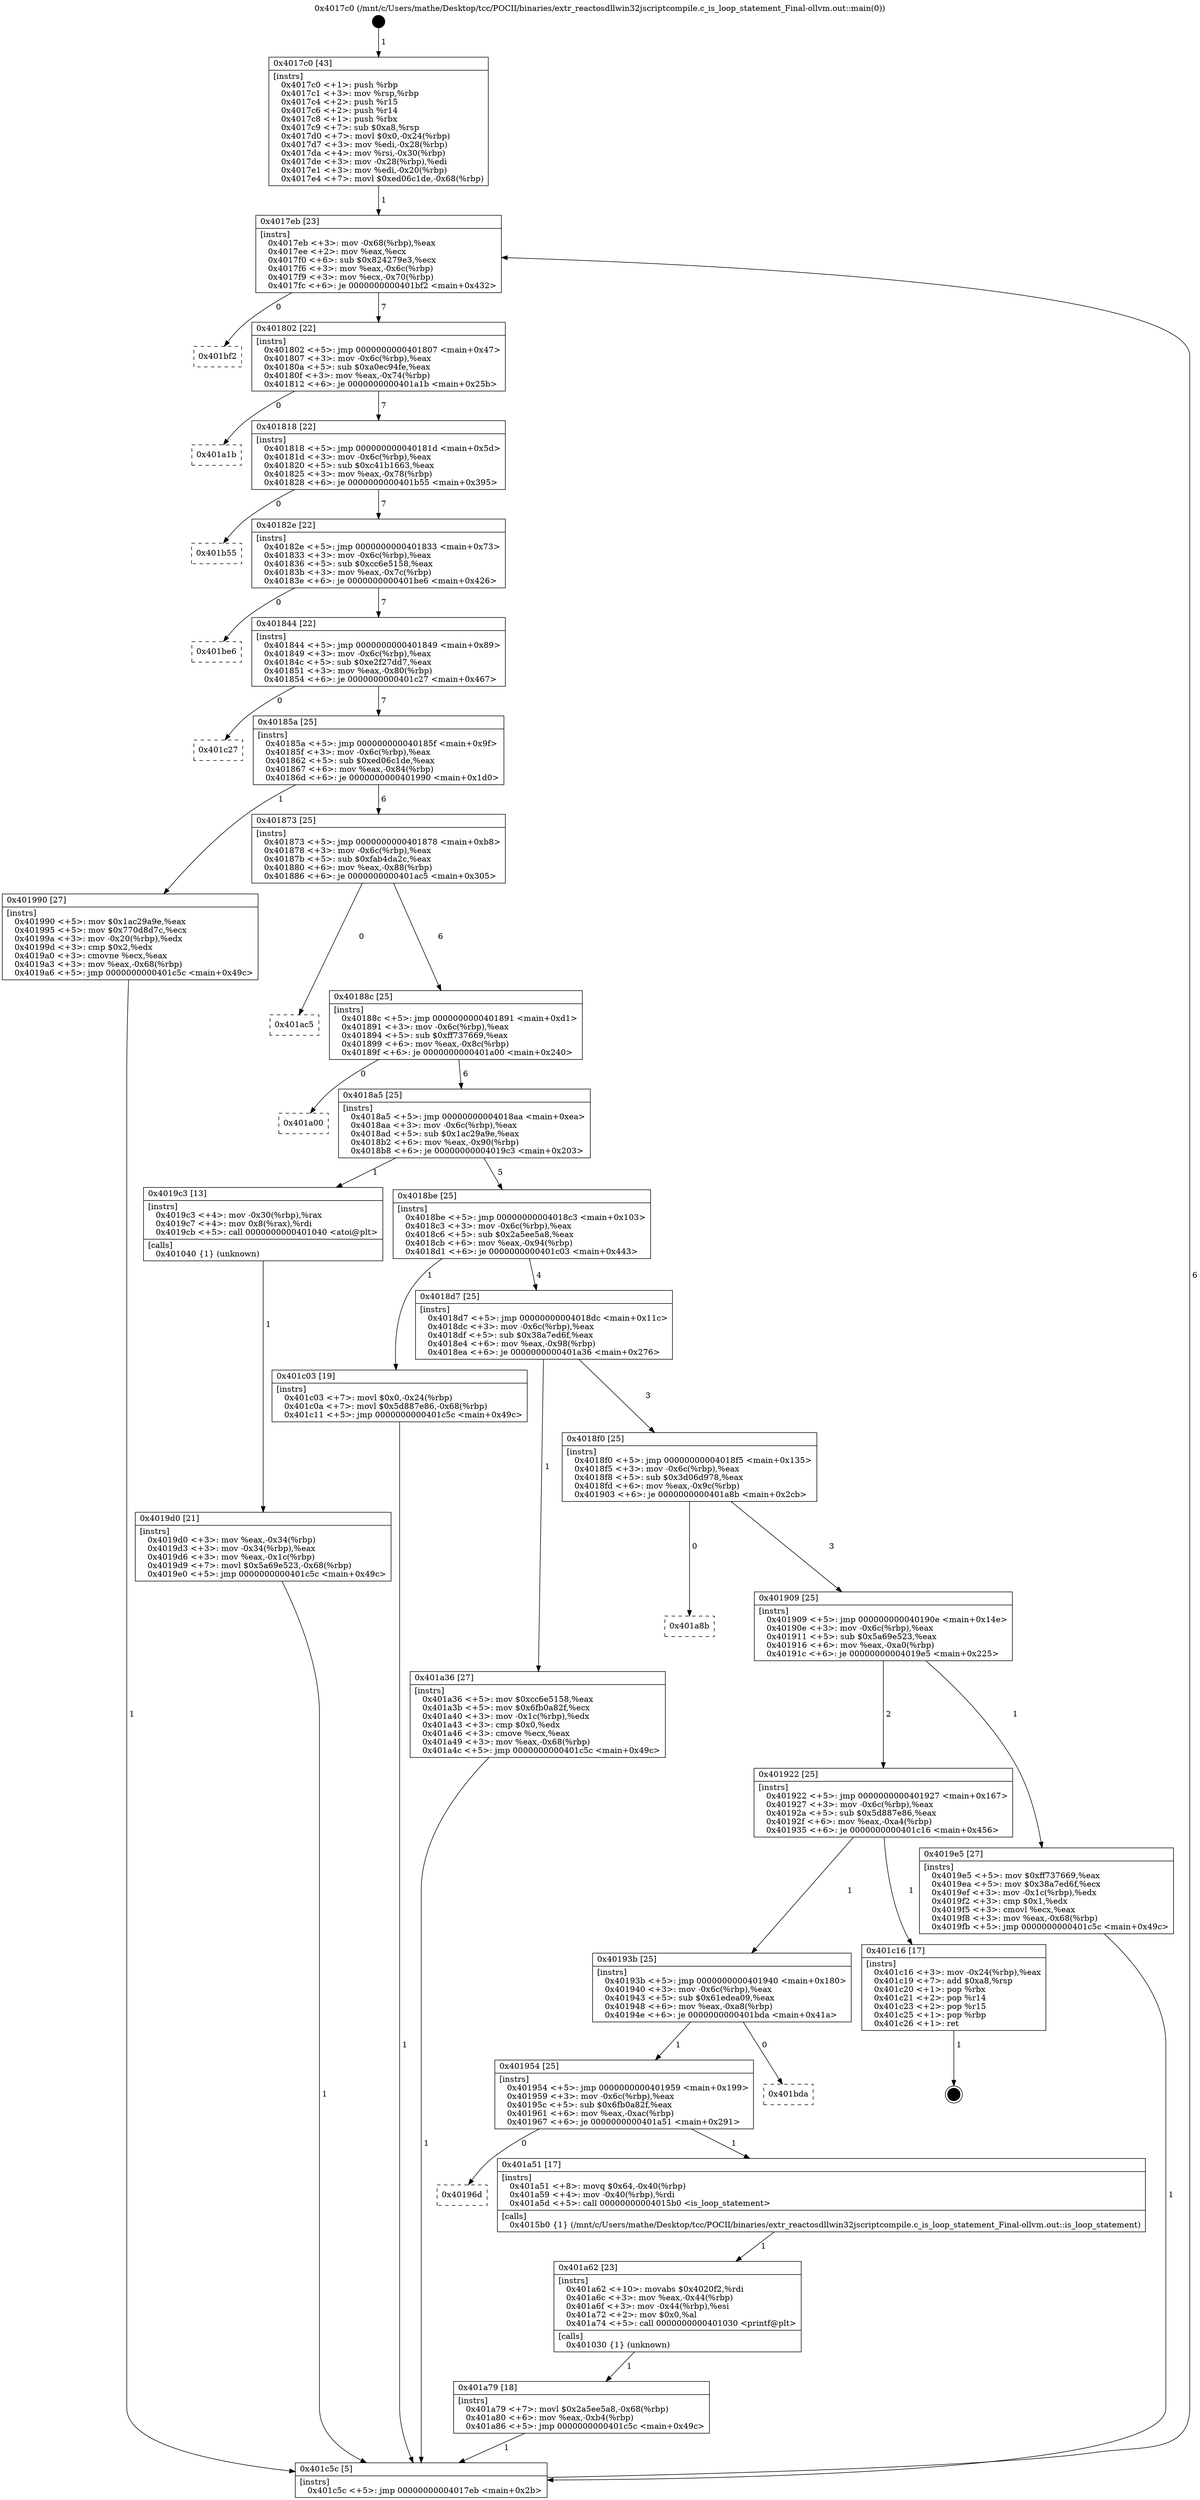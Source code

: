 digraph "0x4017c0" {
  label = "0x4017c0 (/mnt/c/Users/mathe/Desktop/tcc/POCII/binaries/extr_reactosdllwin32jscriptcompile.c_is_loop_statement_Final-ollvm.out::main(0))"
  labelloc = "t"
  node[shape=record]

  Entry [label="",width=0.3,height=0.3,shape=circle,fillcolor=black,style=filled]
  "0x4017eb" [label="{
     0x4017eb [23]\l
     | [instrs]\l
     &nbsp;&nbsp;0x4017eb \<+3\>: mov -0x68(%rbp),%eax\l
     &nbsp;&nbsp;0x4017ee \<+2\>: mov %eax,%ecx\l
     &nbsp;&nbsp;0x4017f0 \<+6\>: sub $0x824279e3,%ecx\l
     &nbsp;&nbsp;0x4017f6 \<+3\>: mov %eax,-0x6c(%rbp)\l
     &nbsp;&nbsp;0x4017f9 \<+3\>: mov %ecx,-0x70(%rbp)\l
     &nbsp;&nbsp;0x4017fc \<+6\>: je 0000000000401bf2 \<main+0x432\>\l
  }"]
  "0x401bf2" [label="{
     0x401bf2\l
  }", style=dashed]
  "0x401802" [label="{
     0x401802 [22]\l
     | [instrs]\l
     &nbsp;&nbsp;0x401802 \<+5\>: jmp 0000000000401807 \<main+0x47\>\l
     &nbsp;&nbsp;0x401807 \<+3\>: mov -0x6c(%rbp),%eax\l
     &nbsp;&nbsp;0x40180a \<+5\>: sub $0xa0ec94fe,%eax\l
     &nbsp;&nbsp;0x40180f \<+3\>: mov %eax,-0x74(%rbp)\l
     &nbsp;&nbsp;0x401812 \<+6\>: je 0000000000401a1b \<main+0x25b\>\l
  }"]
  Exit [label="",width=0.3,height=0.3,shape=circle,fillcolor=black,style=filled,peripheries=2]
  "0x401a1b" [label="{
     0x401a1b\l
  }", style=dashed]
  "0x401818" [label="{
     0x401818 [22]\l
     | [instrs]\l
     &nbsp;&nbsp;0x401818 \<+5\>: jmp 000000000040181d \<main+0x5d\>\l
     &nbsp;&nbsp;0x40181d \<+3\>: mov -0x6c(%rbp),%eax\l
     &nbsp;&nbsp;0x401820 \<+5\>: sub $0xc41b1663,%eax\l
     &nbsp;&nbsp;0x401825 \<+3\>: mov %eax,-0x78(%rbp)\l
     &nbsp;&nbsp;0x401828 \<+6\>: je 0000000000401b55 \<main+0x395\>\l
  }"]
  "0x401a79" [label="{
     0x401a79 [18]\l
     | [instrs]\l
     &nbsp;&nbsp;0x401a79 \<+7\>: movl $0x2a5ee5a8,-0x68(%rbp)\l
     &nbsp;&nbsp;0x401a80 \<+6\>: mov %eax,-0xb4(%rbp)\l
     &nbsp;&nbsp;0x401a86 \<+5\>: jmp 0000000000401c5c \<main+0x49c\>\l
  }"]
  "0x401b55" [label="{
     0x401b55\l
  }", style=dashed]
  "0x40182e" [label="{
     0x40182e [22]\l
     | [instrs]\l
     &nbsp;&nbsp;0x40182e \<+5\>: jmp 0000000000401833 \<main+0x73\>\l
     &nbsp;&nbsp;0x401833 \<+3\>: mov -0x6c(%rbp),%eax\l
     &nbsp;&nbsp;0x401836 \<+5\>: sub $0xcc6e5158,%eax\l
     &nbsp;&nbsp;0x40183b \<+3\>: mov %eax,-0x7c(%rbp)\l
     &nbsp;&nbsp;0x40183e \<+6\>: je 0000000000401be6 \<main+0x426\>\l
  }"]
  "0x401a62" [label="{
     0x401a62 [23]\l
     | [instrs]\l
     &nbsp;&nbsp;0x401a62 \<+10\>: movabs $0x4020f2,%rdi\l
     &nbsp;&nbsp;0x401a6c \<+3\>: mov %eax,-0x44(%rbp)\l
     &nbsp;&nbsp;0x401a6f \<+3\>: mov -0x44(%rbp),%esi\l
     &nbsp;&nbsp;0x401a72 \<+2\>: mov $0x0,%al\l
     &nbsp;&nbsp;0x401a74 \<+5\>: call 0000000000401030 \<printf@plt\>\l
     | [calls]\l
     &nbsp;&nbsp;0x401030 \{1\} (unknown)\l
  }"]
  "0x401be6" [label="{
     0x401be6\l
  }", style=dashed]
  "0x401844" [label="{
     0x401844 [22]\l
     | [instrs]\l
     &nbsp;&nbsp;0x401844 \<+5\>: jmp 0000000000401849 \<main+0x89\>\l
     &nbsp;&nbsp;0x401849 \<+3\>: mov -0x6c(%rbp),%eax\l
     &nbsp;&nbsp;0x40184c \<+5\>: sub $0xe2f27dd7,%eax\l
     &nbsp;&nbsp;0x401851 \<+3\>: mov %eax,-0x80(%rbp)\l
     &nbsp;&nbsp;0x401854 \<+6\>: je 0000000000401c27 \<main+0x467\>\l
  }"]
  "0x40196d" [label="{
     0x40196d\l
  }", style=dashed]
  "0x401c27" [label="{
     0x401c27\l
  }", style=dashed]
  "0x40185a" [label="{
     0x40185a [25]\l
     | [instrs]\l
     &nbsp;&nbsp;0x40185a \<+5\>: jmp 000000000040185f \<main+0x9f\>\l
     &nbsp;&nbsp;0x40185f \<+3\>: mov -0x6c(%rbp),%eax\l
     &nbsp;&nbsp;0x401862 \<+5\>: sub $0xed06c1de,%eax\l
     &nbsp;&nbsp;0x401867 \<+6\>: mov %eax,-0x84(%rbp)\l
     &nbsp;&nbsp;0x40186d \<+6\>: je 0000000000401990 \<main+0x1d0\>\l
  }"]
  "0x401a51" [label="{
     0x401a51 [17]\l
     | [instrs]\l
     &nbsp;&nbsp;0x401a51 \<+8\>: movq $0x64,-0x40(%rbp)\l
     &nbsp;&nbsp;0x401a59 \<+4\>: mov -0x40(%rbp),%rdi\l
     &nbsp;&nbsp;0x401a5d \<+5\>: call 00000000004015b0 \<is_loop_statement\>\l
     | [calls]\l
     &nbsp;&nbsp;0x4015b0 \{1\} (/mnt/c/Users/mathe/Desktop/tcc/POCII/binaries/extr_reactosdllwin32jscriptcompile.c_is_loop_statement_Final-ollvm.out::is_loop_statement)\l
  }"]
  "0x401990" [label="{
     0x401990 [27]\l
     | [instrs]\l
     &nbsp;&nbsp;0x401990 \<+5\>: mov $0x1ac29a9e,%eax\l
     &nbsp;&nbsp;0x401995 \<+5\>: mov $0x770d8d7c,%ecx\l
     &nbsp;&nbsp;0x40199a \<+3\>: mov -0x20(%rbp),%edx\l
     &nbsp;&nbsp;0x40199d \<+3\>: cmp $0x2,%edx\l
     &nbsp;&nbsp;0x4019a0 \<+3\>: cmovne %ecx,%eax\l
     &nbsp;&nbsp;0x4019a3 \<+3\>: mov %eax,-0x68(%rbp)\l
     &nbsp;&nbsp;0x4019a6 \<+5\>: jmp 0000000000401c5c \<main+0x49c\>\l
  }"]
  "0x401873" [label="{
     0x401873 [25]\l
     | [instrs]\l
     &nbsp;&nbsp;0x401873 \<+5\>: jmp 0000000000401878 \<main+0xb8\>\l
     &nbsp;&nbsp;0x401878 \<+3\>: mov -0x6c(%rbp),%eax\l
     &nbsp;&nbsp;0x40187b \<+5\>: sub $0xfab4da2c,%eax\l
     &nbsp;&nbsp;0x401880 \<+6\>: mov %eax,-0x88(%rbp)\l
     &nbsp;&nbsp;0x401886 \<+6\>: je 0000000000401ac5 \<main+0x305\>\l
  }"]
  "0x401c5c" [label="{
     0x401c5c [5]\l
     | [instrs]\l
     &nbsp;&nbsp;0x401c5c \<+5\>: jmp 00000000004017eb \<main+0x2b\>\l
  }"]
  "0x4017c0" [label="{
     0x4017c0 [43]\l
     | [instrs]\l
     &nbsp;&nbsp;0x4017c0 \<+1\>: push %rbp\l
     &nbsp;&nbsp;0x4017c1 \<+3\>: mov %rsp,%rbp\l
     &nbsp;&nbsp;0x4017c4 \<+2\>: push %r15\l
     &nbsp;&nbsp;0x4017c6 \<+2\>: push %r14\l
     &nbsp;&nbsp;0x4017c8 \<+1\>: push %rbx\l
     &nbsp;&nbsp;0x4017c9 \<+7\>: sub $0xa8,%rsp\l
     &nbsp;&nbsp;0x4017d0 \<+7\>: movl $0x0,-0x24(%rbp)\l
     &nbsp;&nbsp;0x4017d7 \<+3\>: mov %edi,-0x28(%rbp)\l
     &nbsp;&nbsp;0x4017da \<+4\>: mov %rsi,-0x30(%rbp)\l
     &nbsp;&nbsp;0x4017de \<+3\>: mov -0x28(%rbp),%edi\l
     &nbsp;&nbsp;0x4017e1 \<+3\>: mov %edi,-0x20(%rbp)\l
     &nbsp;&nbsp;0x4017e4 \<+7\>: movl $0xed06c1de,-0x68(%rbp)\l
  }"]
  "0x401954" [label="{
     0x401954 [25]\l
     | [instrs]\l
     &nbsp;&nbsp;0x401954 \<+5\>: jmp 0000000000401959 \<main+0x199\>\l
     &nbsp;&nbsp;0x401959 \<+3\>: mov -0x6c(%rbp),%eax\l
     &nbsp;&nbsp;0x40195c \<+5\>: sub $0x6fb0a82f,%eax\l
     &nbsp;&nbsp;0x401961 \<+6\>: mov %eax,-0xac(%rbp)\l
     &nbsp;&nbsp;0x401967 \<+6\>: je 0000000000401a51 \<main+0x291\>\l
  }"]
  "0x401ac5" [label="{
     0x401ac5\l
  }", style=dashed]
  "0x40188c" [label="{
     0x40188c [25]\l
     | [instrs]\l
     &nbsp;&nbsp;0x40188c \<+5\>: jmp 0000000000401891 \<main+0xd1\>\l
     &nbsp;&nbsp;0x401891 \<+3\>: mov -0x6c(%rbp),%eax\l
     &nbsp;&nbsp;0x401894 \<+5\>: sub $0xff737669,%eax\l
     &nbsp;&nbsp;0x401899 \<+6\>: mov %eax,-0x8c(%rbp)\l
     &nbsp;&nbsp;0x40189f \<+6\>: je 0000000000401a00 \<main+0x240\>\l
  }"]
  "0x401bda" [label="{
     0x401bda\l
  }", style=dashed]
  "0x401a00" [label="{
     0x401a00\l
  }", style=dashed]
  "0x4018a5" [label="{
     0x4018a5 [25]\l
     | [instrs]\l
     &nbsp;&nbsp;0x4018a5 \<+5\>: jmp 00000000004018aa \<main+0xea\>\l
     &nbsp;&nbsp;0x4018aa \<+3\>: mov -0x6c(%rbp),%eax\l
     &nbsp;&nbsp;0x4018ad \<+5\>: sub $0x1ac29a9e,%eax\l
     &nbsp;&nbsp;0x4018b2 \<+6\>: mov %eax,-0x90(%rbp)\l
     &nbsp;&nbsp;0x4018b8 \<+6\>: je 00000000004019c3 \<main+0x203\>\l
  }"]
  "0x40193b" [label="{
     0x40193b [25]\l
     | [instrs]\l
     &nbsp;&nbsp;0x40193b \<+5\>: jmp 0000000000401940 \<main+0x180\>\l
     &nbsp;&nbsp;0x401940 \<+3\>: mov -0x6c(%rbp),%eax\l
     &nbsp;&nbsp;0x401943 \<+5\>: sub $0x61edea09,%eax\l
     &nbsp;&nbsp;0x401948 \<+6\>: mov %eax,-0xa8(%rbp)\l
     &nbsp;&nbsp;0x40194e \<+6\>: je 0000000000401bda \<main+0x41a\>\l
  }"]
  "0x4019c3" [label="{
     0x4019c3 [13]\l
     | [instrs]\l
     &nbsp;&nbsp;0x4019c3 \<+4\>: mov -0x30(%rbp),%rax\l
     &nbsp;&nbsp;0x4019c7 \<+4\>: mov 0x8(%rax),%rdi\l
     &nbsp;&nbsp;0x4019cb \<+5\>: call 0000000000401040 \<atoi@plt\>\l
     | [calls]\l
     &nbsp;&nbsp;0x401040 \{1\} (unknown)\l
  }"]
  "0x4018be" [label="{
     0x4018be [25]\l
     | [instrs]\l
     &nbsp;&nbsp;0x4018be \<+5\>: jmp 00000000004018c3 \<main+0x103\>\l
     &nbsp;&nbsp;0x4018c3 \<+3\>: mov -0x6c(%rbp),%eax\l
     &nbsp;&nbsp;0x4018c6 \<+5\>: sub $0x2a5ee5a8,%eax\l
     &nbsp;&nbsp;0x4018cb \<+6\>: mov %eax,-0x94(%rbp)\l
     &nbsp;&nbsp;0x4018d1 \<+6\>: je 0000000000401c03 \<main+0x443\>\l
  }"]
  "0x4019d0" [label="{
     0x4019d0 [21]\l
     | [instrs]\l
     &nbsp;&nbsp;0x4019d0 \<+3\>: mov %eax,-0x34(%rbp)\l
     &nbsp;&nbsp;0x4019d3 \<+3\>: mov -0x34(%rbp),%eax\l
     &nbsp;&nbsp;0x4019d6 \<+3\>: mov %eax,-0x1c(%rbp)\l
     &nbsp;&nbsp;0x4019d9 \<+7\>: movl $0x5a69e523,-0x68(%rbp)\l
     &nbsp;&nbsp;0x4019e0 \<+5\>: jmp 0000000000401c5c \<main+0x49c\>\l
  }"]
  "0x401c16" [label="{
     0x401c16 [17]\l
     | [instrs]\l
     &nbsp;&nbsp;0x401c16 \<+3\>: mov -0x24(%rbp),%eax\l
     &nbsp;&nbsp;0x401c19 \<+7\>: add $0xa8,%rsp\l
     &nbsp;&nbsp;0x401c20 \<+1\>: pop %rbx\l
     &nbsp;&nbsp;0x401c21 \<+2\>: pop %r14\l
     &nbsp;&nbsp;0x401c23 \<+2\>: pop %r15\l
     &nbsp;&nbsp;0x401c25 \<+1\>: pop %rbp\l
     &nbsp;&nbsp;0x401c26 \<+1\>: ret\l
  }"]
  "0x401c03" [label="{
     0x401c03 [19]\l
     | [instrs]\l
     &nbsp;&nbsp;0x401c03 \<+7\>: movl $0x0,-0x24(%rbp)\l
     &nbsp;&nbsp;0x401c0a \<+7\>: movl $0x5d887e86,-0x68(%rbp)\l
     &nbsp;&nbsp;0x401c11 \<+5\>: jmp 0000000000401c5c \<main+0x49c\>\l
  }"]
  "0x4018d7" [label="{
     0x4018d7 [25]\l
     | [instrs]\l
     &nbsp;&nbsp;0x4018d7 \<+5\>: jmp 00000000004018dc \<main+0x11c\>\l
     &nbsp;&nbsp;0x4018dc \<+3\>: mov -0x6c(%rbp),%eax\l
     &nbsp;&nbsp;0x4018df \<+5\>: sub $0x38a7ed6f,%eax\l
     &nbsp;&nbsp;0x4018e4 \<+6\>: mov %eax,-0x98(%rbp)\l
     &nbsp;&nbsp;0x4018ea \<+6\>: je 0000000000401a36 \<main+0x276\>\l
  }"]
  "0x401922" [label="{
     0x401922 [25]\l
     | [instrs]\l
     &nbsp;&nbsp;0x401922 \<+5\>: jmp 0000000000401927 \<main+0x167\>\l
     &nbsp;&nbsp;0x401927 \<+3\>: mov -0x6c(%rbp),%eax\l
     &nbsp;&nbsp;0x40192a \<+5\>: sub $0x5d887e86,%eax\l
     &nbsp;&nbsp;0x40192f \<+6\>: mov %eax,-0xa4(%rbp)\l
     &nbsp;&nbsp;0x401935 \<+6\>: je 0000000000401c16 \<main+0x456\>\l
  }"]
  "0x401a36" [label="{
     0x401a36 [27]\l
     | [instrs]\l
     &nbsp;&nbsp;0x401a36 \<+5\>: mov $0xcc6e5158,%eax\l
     &nbsp;&nbsp;0x401a3b \<+5\>: mov $0x6fb0a82f,%ecx\l
     &nbsp;&nbsp;0x401a40 \<+3\>: mov -0x1c(%rbp),%edx\l
     &nbsp;&nbsp;0x401a43 \<+3\>: cmp $0x0,%edx\l
     &nbsp;&nbsp;0x401a46 \<+3\>: cmove %ecx,%eax\l
     &nbsp;&nbsp;0x401a49 \<+3\>: mov %eax,-0x68(%rbp)\l
     &nbsp;&nbsp;0x401a4c \<+5\>: jmp 0000000000401c5c \<main+0x49c\>\l
  }"]
  "0x4018f0" [label="{
     0x4018f0 [25]\l
     | [instrs]\l
     &nbsp;&nbsp;0x4018f0 \<+5\>: jmp 00000000004018f5 \<main+0x135\>\l
     &nbsp;&nbsp;0x4018f5 \<+3\>: mov -0x6c(%rbp),%eax\l
     &nbsp;&nbsp;0x4018f8 \<+5\>: sub $0x3d06d978,%eax\l
     &nbsp;&nbsp;0x4018fd \<+6\>: mov %eax,-0x9c(%rbp)\l
     &nbsp;&nbsp;0x401903 \<+6\>: je 0000000000401a8b \<main+0x2cb\>\l
  }"]
  "0x4019e5" [label="{
     0x4019e5 [27]\l
     | [instrs]\l
     &nbsp;&nbsp;0x4019e5 \<+5\>: mov $0xff737669,%eax\l
     &nbsp;&nbsp;0x4019ea \<+5\>: mov $0x38a7ed6f,%ecx\l
     &nbsp;&nbsp;0x4019ef \<+3\>: mov -0x1c(%rbp),%edx\l
     &nbsp;&nbsp;0x4019f2 \<+3\>: cmp $0x1,%edx\l
     &nbsp;&nbsp;0x4019f5 \<+3\>: cmovl %ecx,%eax\l
     &nbsp;&nbsp;0x4019f8 \<+3\>: mov %eax,-0x68(%rbp)\l
     &nbsp;&nbsp;0x4019fb \<+5\>: jmp 0000000000401c5c \<main+0x49c\>\l
  }"]
  "0x401a8b" [label="{
     0x401a8b\l
  }", style=dashed]
  "0x401909" [label="{
     0x401909 [25]\l
     | [instrs]\l
     &nbsp;&nbsp;0x401909 \<+5\>: jmp 000000000040190e \<main+0x14e\>\l
     &nbsp;&nbsp;0x40190e \<+3\>: mov -0x6c(%rbp),%eax\l
     &nbsp;&nbsp;0x401911 \<+5\>: sub $0x5a69e523,%eax\l
     &nbsp;&nbsp;0x401916 \<+6\>: mov %eax,-0xa0(%rbp)\l
     &nbsp;&nbsp;0x40191c \<+6\>: je 00000000004019e5 \<main+0x225\>\l
  }"]
  Entry -> "0x4017c0" [label=" 1"]
  "0x4017eb" -> "0x401bf2" [label=" 0"]
  "0x4017eb" -> "0x401802" [label=" 7"]
  "0x401c16" -> Exit [label=" 1"]
  "0x401802" -> "0x401a1b" [label=" 0"]
  "0x401802" -> "0x401818" [label=" 7"]
  "0x401c03" -> "0x401c5c" [label=" 1"]
  "0x401818" -> "0x401b55" [label=" 0"]
  "0x401818" -> "0x40182e" [label=" 7"]
  "0x401a79" -> "0x401c5c" [label=" 1"]
  "0x40182e" -> "0x401be6" [label=" 0"]
  "0x40182e" -> "0x401844" [label=" 7"]
  "0x401a62" -> "0x401a79" [label=" 1"]
  "0x401844" -> "0x401c27" [label=" 0"]
  "0x401844" -> "0x40185a" [label=" 7"]
  "0x401a51" -> "0x401a62" [label=" 1"]
  "0x40185a" -> "0x401990" [label=" 1"]
  "0x40185a" -> "0x401873" [label=" 6"]
  "0x401990" -> "0x401c5c" [label=" 1"]
  "0x4017c0" -> "0x4017eb" [label=" 1"]
  "0x401c5c" -> "0x4017eb" [label=" 6"]
  "0x401954" -> "0x40196d" [label=" 0"]
  "0x401873" -> "0x401ac5" [label=" 0"]
  "0x401873" -> "0x40188c" [label=" 6"]
  "0x401954" -> "0x401a51" [label=" 1"]
  "0x40188c" -> "0x401a00" [label=" 0"]
  "0x40188c" -> "0x4018a5" [label=" 6"]
  "0x40193b" -> "0x401954" [label=" 1"]
  "0x4018a5" -> "0x4019c3" [label=" 1"]
  "0x4018a5" -> "0x4018be" [label=" 5"]
  "0x4019c3" -> "0x4019d0" [label=" 1"]
  "0x4019d0" -> "0x401c5c" [label=" 1"]
  "0x40193b" -> "0x401bda" [label=" 0"]
  "0x4018be" -> "0x401c03" [label=" 1"]
  "0x4018be" -> "0x4018d7" [label=" 4"]
  "0x401922" -> "0x40193b" [label=" 1"]
  "0x4018d7" -> "0x401a36" [label=" 1"]
  "0x4018d7" -> "0x4018f0" [label=" 3"]
  "0x401922" -> "0x401c16" [label=" 1"]
  "0x4018f0" -> "0x401a8b" [label=" 0"]
  "0x4018f0" -> "0x401909" [label=" 3"]
  "0x401a36" -> "0x401c5c" [label=" 1"]
  "0x401909" -> "0x4019e5" [label=" 1"]
  "0x401909" -> "0x401922" [label=" 2"]
  "0x4019e5" -> "0x401c5c" [label=" 1"]
}
